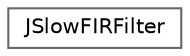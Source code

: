 digraph "Graphical Class Hierarchy"
{
 // LATEX_PDF_SIZE
  bgcolor="transparent";
  edge [fontname=Helvetica,fontsize=10,labelfontname=Helvetica,labelfontsize=10];
  node [fontname=Helvetica,fontsize=10,shape=box,height=0.2,width=0.4];
  rankdir="LR";
  Node0 [id="Node000000",label="JSlowFIRFilter",height=0.2,width=0.4,color="grey40", fillcolor="white", style="filled",URL="$class_j_slow_f_i_r_filter.html",tooltip=" "];
}

